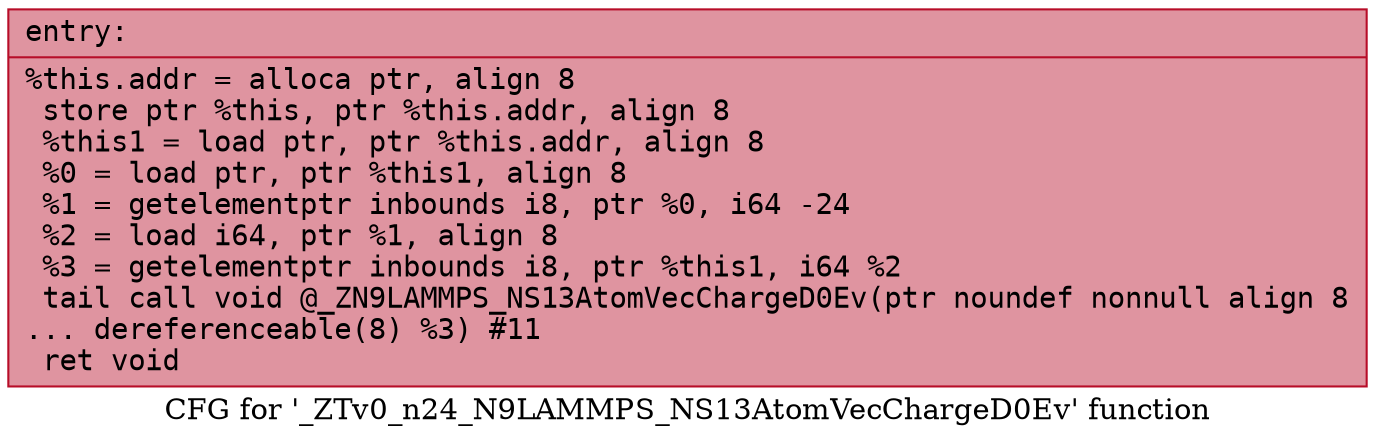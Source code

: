digraph "CFG for '_ZTv0_n24_N9LAMMPS_NS13AtomVecChargeD0Ev' function" {
	label="CFG for '_ZTv0_n24_N9LAMMPS_NS13AtomVecChargeD0Ev' function";

	Node0x55a23d82ca80 [shape=record,color="#b70d28ff", style=filled, fillcolor="#b70d2870" fontname="Courier",label="{entry:\l|  %this.addr = alloca ptr, align 8\l  store ptr %this, ptr %this.addr, align 8\l  %this1 = load ptr, ptr %this.addr, align 8\l  %0 = load ptr, ptr %this1, align 8\l  %1 = getelementptr inbounds i8, ptr %0, i64 -24\l  %2 = load i64, ptr %1, align 8\l  %3 = getelementptr inbounds i8, ptr %this1, i64 %2\l  tail call void @_ZN9LAMMPS_NS13AtomVecChargeD0Ev(ptr noundef nonnull align 8\l... dereferenceable(8) %3) #11\l  ret void\l}"];
}
